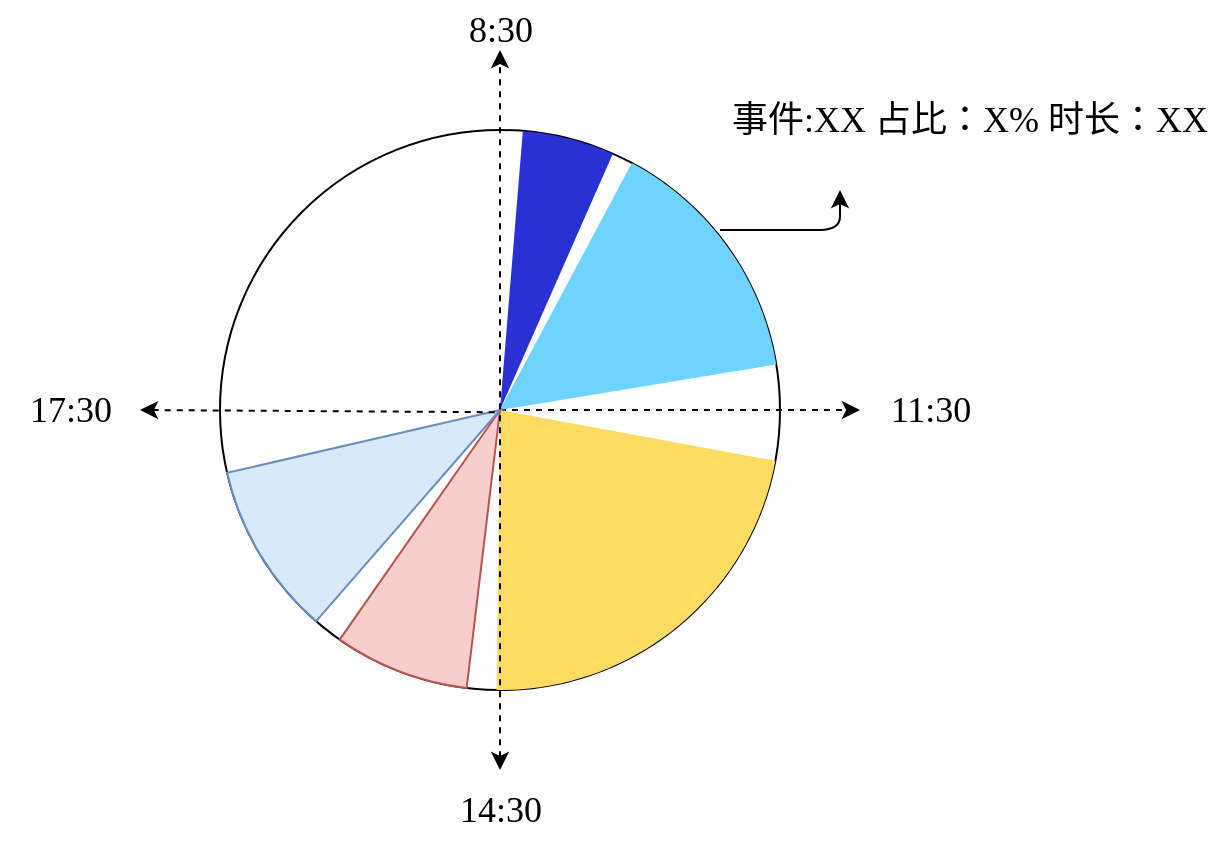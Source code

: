 <mxfile version="22.1.2" type="device" pages="2">
  <diagram id="PY4g4EJDOYRBj_0kmQFP" name="第 1 页">
    <mxGraphModel dx="1236" dy="766" grid="1" gridSize="10" guides="1" tooltips="1" connect="1" arrows="1" fold="1" page="1" pageScale="1" pageWidth="1654" pageHeight="1169" math="0" shadow="0">
      <root>
        <mxCell id="0" />
        <mxCell id="1" parent="0" />
        <mxCell id="i85lZJPPsts-yXOgUmW3-1" value="" style="verticalLabelPosition=bottom;verticalAlign=top;html=1;shape=mxgraph.basic.partConcEllipse;fillColor=#10739E;strokeColor=none;startAngle=0.002;endAngle=0;arcWidth=0.95;fontFamily=Verdana;fontSize=18;" parent="1" vertex="1">
          <mxGeometry x="410" y="610" width="100" height="100" as="geometry" />
        </mxCell>
        <mxCell id="i85lZJPPsts-yXOgUmW3-2" value="" style="ellipse;whiteSpace=wrap;html=1;aspect=fixed;fontFamily=Verdana;fontSize=31;strokeWidth=1;" parent="1" vertex="1">
          <mxGeometry x="320" y="520" width="280" height="280" as="geometry" />
        </mxCell>
        <mxCell id="i85lZJPPsts-yXOgUmW3-3" value="" style="endArrow=classic;startArrow=none;html=1;fontFamily=Verdana;fontSize=31;strokeWidth=1;dashed=1;" parent="1" edge="1">
          <mxGeometry width="50" height="50" relative="1" as="geometry">
            <mxPoint x="460" y="660" as="sourcePoint" />
            <mxPoint x="640" y="660" as="targetPoint" />
          </mxGeometry>
        </mxCell>
        <mxCell id="i85lZJPPsts-yXOgUmW3-4" value="17:30" style="text;html=1;align=center;verticalAlign=middle;resizable=0;points=[];autosize=1;strokeColor=none;fontSize=18;fontFamily=Verdana;" parent="1" vertex="1">
          <mxGeometry x="210" y="645" width="70" height="30" as="geometry" />
        </mxCell>
        <mxCell id="i85lZJPPsts-yXOgUmW3-5" value="11:30" style="text;html=1;align=center;verticalAlign=middle;resizable=0;points=[];autosize=1;strokeColor=none;fontSize=18;fontFamily=Verdana;" parent="1" vertex="1">
          <mxGeometry x="640" y="645" width="70" height="30" as="geometry" />
        </mxCell>
        <mxCell id="i85lZJPPsts-yXOgUmW3-6" value="8:30" style="text;html=1;align=center;verticalAlign=middle;resizable=0;points=[];autosize=1;strokeColor=none;fontSize=18;fontFamily=Verdana;" parent="1" vertex="1">
          <mxGeometry x="430" y="455" width="60" height="30" as="geometry" />
        </mxCell>
        <mxCell id="i85lZJPPsts-yXOgUmW3-7" value="14:30" style="text;html=1;align=center;verticalAlign=middle;resizable=0;points=[];autosize=1;strokeColor=none;fontSize=18;fontFamily=Verdana;" parent="1" vertex="1">
          <mxGeometry x="425" y="845" width="70" height="30" as="geometry" />
        </mxCell>
        <mxCell id="i85lZJPPsts-yXOgUmW3-8" value="" style="verticalLabelPosition=bottom;verticalAlign=top;html=1;shape=mxgraph.basic.pie;strokeColor=none;startAngle=0.078;endAngle=0.224;fontFamily=Verdana;fontSize=18;fillColor=#6ED3FF;" parent="1" vertex="1">
          <mxGeometry x="320" y="520" width="280" height="280" as="geometry" />
        </mxCell>
        <mxCell id="i85lZJPPsts-yXOgUmW3-9" value="" style="verticalLabelPosition=bottom;verticalAlign=top;html=1;shape=mxgraph.basic.pie;strokeColor=none;startAngle=0.279;endAngle=0.502;fontFamily=Verdana;fontSize=18;fillColor=#FFDB63;" parent="1" vertex="1">
          <mxGeometry x="320" y="520" width="280" height="280" as="geometry" />
        </mxCell>
        <mxCell id="i85lZJPPsts-yXOgUmW3-10" value="" style="verticalLabelPosition=bottom;verticalAlign=top;html=1;shape=mxgraph.basic.pie;strokeColor=none;startAngle=0.013;endAngle=0.066;fontFamily=Verdana;fontSize=18;fillColor=#2A30D4;" parent="1" vertex="1">
          <mxGeometry x="320" y="520" width="280" height="280" as="geometry" />
        </mxCell>
        <mxCell id="i85lZJPPsts-yXOgUmW3-11" value="" style="verticalLabelPosition=bottom;verticalAlign=top;html=1;shape=mxgraph.basic.pie;strokeColor=#b85450;startAngle=0.519;endAngle=0.597;fontFamily=Verdana;fontSize=18;fillColor=#f8cecc;" parent="1" vertex="1">
          <mxGeometry x="320" y="520" width="280" height="280" as="geometry" />
        </mxCell>
        <mxCell id="i85lZJPPsts-yXOgUmW3-12" value="" style="verticalLabelPosition=bottom;verticalAlign=top;html=1;shape=mxgraph.basic.pie;strokeColor=#6c8ebf;startAngle=0.614;endAngle=0.714;fontFamily=Verdana;fontSize=18;fillColor=#dae8fc;" parent="1" vertex="1">
          <mxGeometry x="320" y="520" width="280" height="280" as="geometry" />
        </mxCell>
        <mxCell id="i85lZJPPsts-yXOgUmW3-14" value="" style="endArrow=none;startArrow=classic;html=1;fontFamily=Verdana;fontSize=31;strokeWidth=1;dashed=1;entryX=0.504;entryY=0.501;entryDx=0;entryDy=0;entryPerimeter=0;" parent="1" edge="1">
          <mxGeometry width="50" height="50" relative="1" as="geometry">
            <mxPoint x="280" y="660" as="sourcePoint" />
            <mxPoint x="459.72" y="661.12" as="targetPoint" />
          </mxGeometry>
        </mxCell>
        <mxCell id="i85lZJPPsts-yXOgUmW3-15" value="" style="endArrow=classic;startArrow=classic;html=1;fontFamily=Verdana;fontSize=31;strokeWidth=1;dashed=1;" parent="1" edge="1">
          <mxGeometry width="50" height="50" relative="1" as="geometry">
            <mxPoint x="460" y="840" as="sourcePoint" />
            <mxPoint x="460" y="480" as="targetPoint" />
          </mxGeometry>
        </mxCell>
        <mxCell id="i85lZJPPsts-yXOgUmW3-16" value="" style="edgeStyle=segmentEdgeStyle;endArrow=classic;html=1;fontFamily=Verdana;fontSize=18;strokeWidth=1;" parent="1" edge="1">
          <mxGeometry width="50" height="50" relative="1" as="geometry">
            <mxPoint x="570" y="570" as="sourcePoint" />
            <mxPoint x="630" y="550" as="targetPoint" />
            <Array as="points">
              <mxPoint x="630" y="570" />
            </Array>
          </mxGeometry>
        </mxCell>
        <mxCell id="i85lZJPPsts-yXOgUmW3-17" value="事件:XX 占比：X% 时长：XX" style="text;html=1;strokeColor=none;fillColor=none;align=center;verticalAlign=middle;whiteSpace=wrap;rounded=0;fontFamily=Verdana;fontSize=18;" parent="1" vertex="1">
          <mxGeometry x="570" y="485" width="250" height="60" as="geometry" />
        </mxCell>
      </root>
    </mxGraphModel>
  </diagram>
  <diagram id="awypUH8CjRyAAyWQLy7W" name="第 2 页">
    <mxGraphModel dx="1236" dy="766" grid="0" gridSize="10" guides="1" tooltips="1" connect="1" arrows="1" fold="1" page="1" pageScale="1" pageWidth="1169" pageHeight="827" math="0" shadow="0">
      <root>
        <mxCell id="0" />
        <mxCell id="1" parent="0" />
        <mxCell id="a3aBQeFkmOVjEdK4f3m2-1" value="&lt;font style=&quot;font-size: 24px;&quot;&gt;GIF Compress&lt;/font&gt;" style="text;html=1;align=center;verticalAlign=middle;resizable=0;points=[];autosize=1;strokeColor=none;fillColor=none;" vertex="1" parent="1">
          <mxGeometry x="500" y="45" width="174" height="41" as="geometry" />
        </mxCell>
        <mxCell id="a3aBQeFkmOVjEdK4f3m2-6" value="" style="edgeStyle=orthogonalEdgeStyle;rounded=0;orthogonalLoop=1;jettySize=auto;html=1;" edge="1" parent="1" source="a3aBQeFkmOVjEdK4f3m2-2" target="a3aBQeFkmOVjEdK4f3m2-3">
          <mxGeometry relative="1" as="geometry" />
        </mxCell>
        <mxCell id="a3aBQeFkmOVjEdK4f3m2-2" value="文件选择(视频/gif)" style="rounded=1;whiteSpace=wrap;html=1;" vertex="1" parent="1">
          <mxGeometry x="53" y="125" width="120" height="60" as="geometry" />
        </mxCell>
        <mxCell id="a3aBQeFkmOVjEdK4f3m2-7" value="" style="edgeStyle=orthogonalEdgeStyle;rounded=0;orthogonalLoop=1;jettySize=auto;html=1;" edge="1" parent="1" source="a3aBQeFkmOVjEdK4f3m2-3" target="a3aBQeFkmOVjEdK4f3m2-4">
          <mxGeometry relative="1" as="geometry" />
        </mxCell>
        <mxCell id="a3aBQeFkmOVjEdK4f3m2-3" value="GIF文件分解" style="rounded=1;whiteSpace=wrap;html=1;" vertex="1" parent="1">
          <mxGeometry x="53" y="227" width="120" height="60" as="geometry" />
        </mxCell>
        <mxCell id="a3aBQeFkmOVjEdK4f3m2-8" value="" style="edgeStyle=orthogonalEdgeStyle;rounded=0;orthogonalLoop=1;jettySize=auto;html=1;" edge="1" parent="1" source="a3aBQeFkmOVjEdK4f3m2-4" target="a3aBQeFkmOVjEdK4f3m2-5">
          <mxGeometry relative="1" as="geometry" />
        </mxCell>
        <mxCell id="a3aBQeFkmOVjEdK4f3m2-4" value="检测相似度" style="rounded=1;whiteSpace=wrap;html=1;" vertex="1" parent="1">
          <mxGeometry x="53" y="328" width="120" height="60" as="geometry" />
        </mxCell>
        <mxCell id="a3aBQeFkmOVjEdK4f3m2-12" value="" style="edgeStyle=orthogonalEdgeStyle;rounded=0;orthogonalLoop=1;jettySize=auto;html=1;" edge="1" parent="1" source="a3aBQeFkmOVjEdK4f3m2-5" target="a3aBQeFkmOVjEdK4f3m2-11">
          <mxGeometry relative="1" as="geometry" />
        </mxCell>
        <mxCell id="a3aBQeFkmOVjEdK4f3m2-14" style="edgeStyle=orthogonalEdgeStyle;rounded=0;orthogonalLoop=1;jettySize=auto;html=1;exitX=1;exitY=0.5;exitDx=0;exitDy=0;entryX=0;entryY=0.5;entryDx=0;entryDy=0;" edge="1" parent="1" source="a3aBQeFkmOVjEdK4f3m2-5" target="a3aBQeFkmOVjEdK4f3m2-13">
          <mxGeometry relative="1" as="geometry" />
        </mxCell>
        <mxCell id="a3aBQeFkmOVjEdK4f3m2-16" style="edgeStyle=orthogonalEdgeStyle;rounded=0;orthogonalLoop=1;jettySize=auto;html=1;" edge="1" parent="1" source="a3aBQeFkmOVjEdK4f3m2-5" target="a3aBQeFkmOVjEdK4f3m2-15">
          <mxGeometry relative="1" as="geometry" />
        </mxCell>
        <mxCell id="a3aBQeFkmOVjEdK4f3m2-5" value="图像帧处理" style="rounded=1;whiteSpace=wrap;html=1;" vertex="1" parent="1">
          <mxGeometry x="53" y="430" width="120" height="60" as="geometry" />
        </mxCell>
        <mxCell id="a3aBQeFkmOVjEdK4f3m2-10" value="" style="edgeStyle=orthogonalEdgeStyle;rounded=0;orthogonalLoop=1;jettySize=auto;html=1;" edge="1" parent="1" source="a3aBQeFkmOVjEdK4f3m2-9" target="a3aBQeFkmOVjEdK4f3m2-2">
          <mxGeometry relative="1" as="geometry" />
        </mxCell>
        <mxCell id="a3aBQeFkmOVjEdK4f3m2-9" value="tkinter" style="rounded=1;whiteSpace=wrap;html=1;" vertex="1" parent="1">
          <mxGeometry x="243" y="125" width="120" height="60" as="geometry" />
        </mxCell>
        <mxCell id="a3aBQeFkmOVjEdK4f3m2-11" value="输出合成gif/图像帧" style="rounded=1;whiteSpace=wrap;html=1;" vertex="1" parent="1">
          <mxGeometry x="53" y="527" width="120" height="60" as="geometry" />
        </mxCell>
        <mxCell id="a3aBQeFkmOVjEdK4f3m2-18" value="" style="edgeStyle=orthogonalEdgeStyle;rounded=0;orthogonalLoop=1;jettySize=auto;html=1;" edge="1" parent="1" source="a3aBQeFkmOVjEdK4f3m2-13" target="a3aBQeFkmOVjEdK4f3m2-17">
          <mxGeometry relative="1" as="geometry" />
        </mxCell>
        <mxCell id="a3aBQeFkmOVjEdK4f3m2-13" value="背景消除" style="rounded=1;whiteSpace=wrap;html=1;" vertex="1" parent="1">
          <mxGeometry x="249" y="380" width="120" height="60" as="geometry" />
        </mxCell>
        <mxCell id="a3aBQeFkmOVjEdK4f3m2-20" value="" style="edgeStyle=orthogonalEdgeStyle;rounded=0;orthogonalLoop=1;jettySize=auto;html=1;" edge="1" parent="1" source="a3aBQeFkmOVjEdK4f3m2-15" target="a3aBQeFkmOVjEdK4f3m2-19">
          <mxGeometry relative="1" as="geometry" />
        </mxCell>
        <mxCell id="a3aBQeFkmOVjEdK4f3m2-15" value="模糊度处理" style="rounded=1;whiteSpace=wrap;html=1;" vertex="1" parent="1">
          <mxGeometry x="249" y="475" width="120" height="60" as="geometry" />
        </mxCell>
        <mxCell id="a3aBQeFkmOVjEdK4f3m2-17" value="实现方式：&lt;br&gt;调用开源接口；&lt;br&gt;网络爬虫；&lt;br&gt;rembg库 √" style="rounded=1;whiteSpace=wrap;html=1;" vertex="1" parent="1">
          <mxGeometry x="435" y="380" width="120" height="60" as="geometry" />
        </mxCell>
        <mxCell id="a3aBQeFkmOVjEdK4f3m2-19" value="实现方式：&lt;br&gt;调用开源接口；&lt;br&gt;网络爬虫；&lt;br&gt;调用本地程序" style="rounded=1;whiteSpace=wrap;html=1;" vertex="1" parent="1">
          <mxGeometry x="435" y="475" width="120" height="60" as="geometry" />
        </mxCell>
      </root>
    </mxGraphModel>
  </diagram>
</mxfile>
